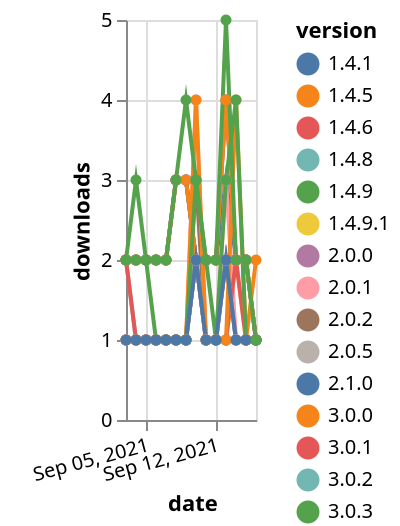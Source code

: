 {"$schema": "https://vega.github.io/schema/vega-lite/v5.json", "description": "A simple bar chart with embedded data.", "data": {"values": [{"date": "2021-09-03", "total": 356, "delta": 1, "version": "1.4.9.1"}, {"date": "2021-09-04", "total": 357, "delta": 1, "version": "1.4.9.1"}, {"date": "2021-09-05", "total": 358, "delta": 1, "version": "1.4.9.1"}, {"date": "2021-09-06", "total": 359, "delta": 1, "version": "1.4.9.1"}, {"date": "2021-09-07", "total": 360, "delta": 1, "version": "1.4.9.1"}, {"date": "2021-09-08", "total": 361, "delta": 1, "version": "1.4.9.1"}, {"date": "2021-09-09", "total": 362, "delta": 1, "version": "1.4.9.1"}, {"date": "2021-09-10", "total": 364, "delta": 2, "version": "1.4.9.1"}, {"date": "2021-09-11", "total": 365, "delta": 1, "version": "1.4.9.1"}, {"date": "2021-09-12", "total": 366, "delta": 1, "version": "1.4.9.1"}, {"date": "2021-09-13", "total": 367, "delta": 1, "version": "1.4.9.1"}, {"date": "2021-09-14", "total": 369, "delta": 2, "version": "1.4.9.1"}, {"date": "2021-09-15", "total": 370, "delta": 1, "version": "1.4.9.1"}, {"date": "2021-09-16", "total": 371, "delta": 1, "version": "1.4.9.1"}, {"date": "2021-09-03", "total": 341, "delta": 1, "version": "2.0.2"}, {"date": "2021-09-04", "total": 342, "delta": 1, "version": "2.0.2"}, {"date": "2021-09-05", "total": 343, "delta": 1, "version": "2.0.2"}, {"date": "2021-09-06", "total": 344, "delta": 1, "version": "2.0.2"}, {"date": "2021-09-07", "total": 345, "delta": 1, "version": "2.0.2"}, {"date": "2021-09-08", "total": 346, "delta": 1, "version": "2.0.2"}, {"date": "2021-09-09", "total": 347, "delta": 1, "version": "2.0.2"}, {"date": "2021-09-10", "total": 350, "delta": 3, "version": "2.0.2"}, {"date": "2021-09-11", "total": 351, "delta": 1, "version": "2.0.2"}, {"date": "2021-09-12", "total": 352, "delta": 1, "version": "2.0.2"}, {"date": "2021-09-13", "total": 353, "delta": 1, "version": "2.0.2"}, {"date": "2021-09-14", "total": 354, "delta": 1, "version": "2.0.2"}, {"date": "2021-09-15", "total": 355, "delta": 1, "version": "2.0.2"}, {"date": "2021-09-16", "total": 356, "delta": 1, "version": "2.0.2"}, {"date": "2021-09-03", "total": 65, "delta": 2, "version": "3.0.2"}, {"date": "2021-09-04", "total": 66, "delta": 1, "version": "3.0.2"}, {"date": "2021-09-05", "total": 67, "delta": 1, "version": "3.0.2"}, {"date": "2021-09-06", "total": 68, "delta": 1, "version": "3.0.2"}, {"date": "2021-09-07", "total": 69, "delta": 1, "version": "3.0.2"}, {"date": "2021-09-08", "total": 70, "delta": 1, "version": "3.0.2"}, {"date": "2021-09-09", "total": 71, "delta": 1, "version": "3.0.2"}, {"date": "2021-09-10", "total": 73, "delta": 2, "version": "3.0.2"}, {"date": "2021-09-11", "total": 74, "delta": 1, "version": "3.0.2"}, {"date": "2021-09-12", "total": 75, "delta": 1, "version": "3.0.2"}, {"date": "2021-09-13", "total": 77, "delta": 2, "version": "3.0.2"}, {"date": "2021-09-14", "total": 78, "delta": 1, "version": "3.0.2"}, {"date": "2021-09-15", "total": 79, "delta": 1, "version": "3.0.2"}, {"date": "2021-09-16", "total": 80, "delta": 1, "version": "3.0.2"}, {"date": "2021-09-03", "total": 2408, "delta": 2, "version": "1.4.8"}, {"date": "2021-09-04", "total": 2410, "delta": 2, "version": "1.4.8"}, {"date": "2021-09-05", "total": 2412, "delta": 2, "version": "1.4.8"}, {"date": "2021-09-06", "total": 2414, "delta": 2, "version": "1.4.8"}, {"date": "2021-09-07", "total": 2416, "delta": 2, "version": "1.4.8"}, {"date": "2021-09-08", "total": 2419, "delta": 3, "version": "1.4.8"}, {"date": "2021-09-09", "total": 2422, "delta": 3, "version": "1.4.8"}, {"date": "2021-09-10", "total": 2424, "delta": 2, "version": "1.4.8"}, {"date": "2021-09-11", "total": 2426, "delta": 2, "version": "1.4.8"}, {"date": "2021-09-12", "total": 2428, "delta": 2, "version": "1.4.8"}, {"date": "2021-09-13", "total": 2432, "delta": 4, "version": "1.4.8"}, {"date": "2021-09-14", "total": 2434, "delta": 2, "version": "1.4.8"}, {"date": "2021-09-15", "total": 2436, "delta": 2, "version": "1.4.8"}, {"date": "2021-09-16", "total": 2437, "delta": 1, "version": "1.4.8"}, {"date": "2021-09-03", "total": 2268, "delta": 2, "version": "1.4.6"}, {"date": "2021-09-04", "total": 2270, "delta": 2, "version": "1.4.6"}, {"date": "2021-09-05", "total": 2272, "delta": 2, "version": "1.4.6"}, {"date": "2021-09-06", "total": 2274, "delta": 2, "version": "1.4.6"}, {"date": "2021-09-07", "total": 2276, "delta": 2, "version": "1.4.6"}, {"date": "2021-09-08", "total": 2279, "delta": 3, "version": "1.4.6"}, {"date": "2021-09-09", "total": 2282, "delta": 3, "version": "1.4.6"}, {"date": "2021-09-10", "total": 2284, "delta": 2, "version": "1.4.6"}, {"date": "2021-09-11", "total": 2286, "delta": 2, "version": "1.4.6"}, {"date": "2021-09-12", "total": 2288, "delta": 2, "version": "1.4.6"}, {"date": "2021-09-13", "total": 2292, "delta": 4, "version": "1.4.6"}, {"date": "2021-09-14", "total": 2294, "delta": 2, "version": "1.4.6"}, {"date": "2021-09-15", "total": 2296, "delta": 2, "version": "1.4.6"}, {"date": "2021-09-16", "total": 2297, "delta": 1, "version": "1.4.6"}, {"date": "2021-09-03", "total": 2316, "delta": 2, "version": "1.4.1"}, {"date": "2021-09-04", "total": 2318, "delta": 2, "version": "1.4.1"}, {"date": "2021-09-05", "total": 2320, "delta": 2, "version": "1.4.1"}, {"date": "2021-09-06", "total": 2322, "delta": 2, "version": "1.4.1"}, {"date": "2021-09-07", "total": 2324, "delta": 2, "version": "1.4.1"}, {"date": "2021-09-08", "total": 2327, "delta": 3, "version": "1.4.1"}, {"date": "2021-09-09", "total": 2330, "delta": 3, "version": "1.4.1"}, {"date": "2021-09-10", "total": 2332, "delta": 2, "version": "1.4.1"}, {"date": "2021-09-11", "total": 2334, "delta": 2, "version": "1.4.1"}, {"date": "2021-09-12", "total": 2336, "delta": 2, "version": "1.4.1"}, {"date": "2021-09-13", "total": 2339, "delta": 3, "version": "1.4.1"}, {"date": "2021-09-14", "total": 2341, "delta": 2, "version": "1.4.1"}, {"date": "2021-09-15", "total": 2343, "delta": 2, "version": "1.4.1"}, {"date": "2021-09-16", "total": 2344, "delta": 1, "version": "1.4.1"}, {"date": "2021-09-03", "total": 415, "delta": 1, "version": "2.0.1"}, {"date": "2021-09-04", "total": 416, "delta": 1, "version": "2.0.1"}, {"date": "2021-09-05", "total": 417, "delta": 1, "version": "2.0.1"}, {"date": "2021-09-06", "total": 418, "delta": 1, "version": "2.0.1"}, {"date": "2021-09-07", "total": 419, "delta": 1, "version": "2.0.1"}, {"date": "2021-09-08", "total": 420, "delta": 1, "version": "2.0.1"}, {"date": "2021-09-09", "total": 421, "delta": 1, "version": "2.0.1"}, {"date": "2021-09-10", "total": 425, "delta": 4, "version": "2.0.1"}, {"date": "2021-09-11", "total": 426, "delta": 1, "version": "2.0.1"}, {"date": "2021-09-12", "total": 427, "delta": 1, "version": "2.0.1"}, {"date": "2021-09-13", "total": 430, "delta": 3, "version": "2.0.1"}, {"date": "2021-09-14", "total": 431, "delta": 1, "version": "2.0.1"}, {"date": "2021-09-15", "total": 432, "delta": 1, "version": "2.0.1"}, {"date": "2021-09-16", "total": 433, "delta": 1, "version": "2.0.1"}, {"date": "2021-09-03", "total": 255, "delta": 2, "version": "3.0.1"}, {"date": "2021-09-04", "total": 256, "delta": 1, "version": "3.0.1"}, {"date": "2021-09-05", "total": 257, "delta": 1, "version": "3.0.1"}, {"date": "2021-09-06", "total": 258, "delta": 1, "version": "3.0.1"}, {"date": "2021-09-07", "total": 259, "delta": 1, "version": "3.0.1"}, {"date": "2021-09-08", "total": 260, "delta": 1, "version": "3.0.1"}, {"date": "2021-09-09", "total": 261, "delta": 1, "version": "3.0.1"}, {"date": "2021-09-10", "total": 263, "delta": 2, "version": "3.0.1"}, {"date": "2021-09-11", "total": 264, "delta": 1, "version": "3.0.1"}, {"date": "2021-09-12", "total": 265, "delta": 1, "version": "3.0.1"}, {"date": "2021-09-13", "total": 266, "delta": 1, "version": "3.0.1"}, {"date": "2021-09-14", "total": 268, "delta": 2, "version": "3.0.1"}, {"date": "2021-09-15", "total": 269, "delta": 1, "version": "3.0.1"}, {"date": "2021-09-16", "total": 270, "delta": 1, "version": "3.0.1"}, {"date": "2021-09-03", "total": 368, "delta": 1, "version": "2.0.5"}, {"date": "2021-09-04", "total": 369, "delta": 1, "version": "2.0.5"}, {"date": "2021-09-05", "total": 370, "delta": 1, "version": "2.0.5"}, {"date": "2021-09-06", "total": 371, "delta": 1, "version": "2.0.5"}, {"date": "2021-09-07", "total": 372, "delta": 1, "version": "2.0.5"}, {"date": "2021-09-08", "total": 373, "delta": 1, "version": "2.0.5"}, {"date": "2021-09-09", "total": 374, "delta": 1, "version": "2.0.5"}, {"date": "2021-09-10", "total": 376, "delta": 2, "version": "2.0.5"}, {"date": "2021-09-11", "total": 377, "delta": 1, "version": "2.0.5"}, {"date": "2021-09-12", "total": 378, "delta": 1, "version": "2.0.5"}, {"date": "2021-09-13", "total": 380, "delta": 2, "version": "2.0.5"}, {"date": "2021-09-14", "total": 381, "delta": 1, "version": "2.0.5"}, {"date": "2021-09-15", "total": 382, "delta": 1, "version": "2.0.5"}, {"date": "2021-09-16", "total": 383, "delta": 1, "version": "2.0.5"}, {"date": "2021-09-03", "total": 278, "delta": 1, "version": "2.0.0"}, {"date": "2021-09-04", "total": 279, "delta": 1, "version": "2.0.0"}, {"date": "2021-09-05", "total": 280, "delta": 1, "version": "2.0.0"}, {"date": "2021-09-06", "total": 281, "delta": 1, "version": "2.0.0"}, {"date": "2021-09-07", "total": 282, "delta": 1, "version": "2.0.0"}, {"date": "2021-09-08", "total": 283, "delta": 1, "version": "2.0.0"}, {"date": "2021-09-09", "total": 284, "delta": 1, "version": "2.0.0"}, {"date": "2021-09-10", "total": 286, "delta": 2, "version": "2.0.0"}, {"date": "2021-09-11", "total": 287, "delta": 1, "version": "2.0.0"}, {"date": "2021-09-12", "total": 288, "delta": 1, "version": "2.0.0"}, {"date": "2021-09-13", "total": 290, "delta": 2, "version": "2.0.0"}, {"date": "2021-09-14", "total": 291, "delta": 1, "version": "2.0.0"}, {"date": "2021-09-15", "total": 292, "delta": 1, "version": "2.0.0"}, {"date": "2021-09-16", "total": 293, "delta": 1, "version": "2.0.0"}, {"date": "2021-09-03", "total": 2320, "delta": 2, "version": "1.4.5"}, {"date": "2021-09-04", "total": 2322, "delta": 2, "version": "1.4.5"}, {"date": "2021-09-05", "total": 2324, "delta": 2, "version": "1.4.5"}, {"date": "2021-09-06", "total": 2326, "delta": 2, "version": "1.4.5"}, {"date": "2021-09-07", "total": 2328, "delta": 2, "version": "1.4.5"}, {"date": "2021-09-08", "total": 2331, "delta": 3, "version": "1.4.5"}, {"date": "2021-09-09", "total": 2334, "delta": 3, "version": "1.4.5"}, {"date": "2021-09-10", "total": 2336, "delta": 2, "version": "1.4.5"}, {"date": "2021-09-11", "total": 2338, "delta": 2, "version": "1.4.5"}, {"date": "2021-09-12", "total": 2340, "delta": 2, "version": "1.4.5"}, {"date": "2021-09-13", "total": 2344, "delta": 4, "version": "1.4.5"}, {"date": "2021-09-14", "total": 2346, "delta": 2, "version": "1.4.5"}, {"date": "2021-09-15", "total": 2348, "delta": 2, "version": "1.4.5"}, {"date": "2021-09-16", "total": 2349, "delta": 1, "version": "1.4.5"}, {"date": "2021-09-03", "total": 492, "delta": 1, "version": "3.0.0"}, {"date": "2021-09-04", "total": 493, "delta": 1, "version": "3.0.0"}, {"date": "2021-09-05", "total": 494, "delta": 1, "version": "3.0.0"}, {"date": "2021-09-06", "total": 495, "delta": 1, "version": "3.0.0"}, {"date": "2021-09-07", "total": 496, "delta": 1, "version": "3.0.0"}, {"date": "2021-09-08", "total": 497, "delta": 1, "version": "3.0.0"}, {"date": "2021-09-09", "total": 498, "delta": 1, "version": "3.0.0"}, {"date": "2021-09-10", "total": 502, "delta": 4, "version": "3.0.0"}, {"date": "2021-09-11", "total": 503, "delta": 1, "version": "3.0.0"}, {"date": "2021-09-12", "total": 504, "delta": 1, "version": "3.0.0"}, {"date": "2021-09-13", "total": 505, "delta": 1, "version": "3.0.0"}, {"date": "2021-09-14", "total": 509, "delta": 4, "version": "3.0.0"}, {"date": "2021-09-15", "total": 510, "delta": 1, "version": "3.0.0"}, {"date": "2021-09-16", "total": 512, "delta": 2, "version": "3.0.0"}, {"date": "2021-09-03", "total": 58, "delta": 2, "version": "3.0.3"}, {"date": "2021-09-04", "total": 61, "delta": 3, "version": "3.0.3"}, {"date": "2021-09-05", "total": 63, "delta": 2, "version": "3.0.3"}, {"date": "2021-09-06", "total": 64, "delta": 1, "version": "3.0.3"}, {"date": "2021-09-07", "total": 65, "delta": 1, "version": "3.0.3"}, {"date": "2021-09-08", "total": 66, "delta": 1, "version": "3.0.3"}, {"date": "2021-09-09", "total": 67, "delta": 1, "version": "3.0.3"}, {"date": "2021-09-10", "total": 70, "delta": 3, "version": "3.0.3"}, {"date": "2021-09-11", "total": 72, "delta": 2, "version": "3.0.3"}, {"date": "2021-09-12", "total": 73, "delta": 1, "version": "3.0.3"}, {"date": "2021-09-13", "total": 76, "delta": 3, "version": "3.0.3"}, {"date": "2021-09-14", "total": 80, "delta": 4, "version": "3.0.3"}, {"date": "2021-09-15", "total": 81, "delta": 1, "version": "3.0.3"}, {"date": "2021-09-16", "total": 82, "delta": 1, "version": "3.0.3"}, {"date": "2021-09-03", "total": 220, "delta": 1, "version": "2.1.0"}, {"date": "2021-09-04", "total": 221, "delta": 1, "version": "2.1.0"}, {"date": "2021-09-05", "total": 222, "delta": 1, "version": "2.1.0"}, {"date": "2021-09-06", "total": 223, "delta": 1, "version": "2.1.0"}, {"date": "2021-09-07", "total": 224, "delta": 1, "version": "2.1.0"}, {"date": "2021-09-08", "total": 225, "delta": 1, "version": "2.1.0"}, {"date": "2021-09-09", "total": 226, "delta": 1, "version": "2.1.0"}, {"date": "2021-09-10", "total": 228, "delta": 2, "version": "2.1.0"}, {"date": "2021-09-11", "total": 229, "delta": 1, "version": "2.1.0"}, {"date": "2021-09-12", "total": 230, "delta": 1, "version": "2.1.0"}, {"date": "2021-09-13", "total": 232, "delta": 2, "version": "2.1.0"}, {"date": "2021-09-14", "total": 233, "delta": 1, "version": "2.1.0"}, {"date": "2021-09-15", "total": 234, "delta": 1, "version": "2.1.0"}, {"date": "2021-09-16", "total": 235, "delta": 1, "version": "2.1.0"}, {"date": "2021-09-03", "total": 2501, "delta": 2, "version": "1.4.9"}, {"date": "2021-09-04", "total": 2503, "delta": 2, "version": "1.4.9"}, {"date": "2021-09-05", "total": 2505, "delta": 2, "version": "1.4.9"}, {"date": "2021-09-06", "total": 2507, "delta": 2, "version": "1.4.9"}, {"date": "2021-09-07", "total": 2509, "delta": 2, "version": "1.4.9"}, {"date": "2021-09-08", "total": 2512, "delta": 3, "version": "1.4.9"}, {"date": "2021-09-09", "total": 2516, "delta": 4, "version": "1.4.9"}, {"date": "2021-09-10", "total": 2519, "delta": 3, "version": "1.4.9"}, {"date": "2021-09-11", "total": 2521, "delta": 2, "version": "1.4.9"}, {"date": "2021-09-12", "total": 2523, "delta": 2, "version": "1.4.9"}, {"date": "2021-09-13", "total": 2528, "delta": 5, "version": "1.4.9"}, {"date": "2021-09-14", "total": 2530, "delta": 2, "version": "1.4.9"}, {"date": "2021-09-15", "total": 2532, "delta": 2, "version": "1.4.9"}, {"date": "2021-09-16", "total": 2533, "delta": 1, "version": "1.4.9"}]}, "width": "container", "mark": {"type": "line", "point": {"filled": true}}, "encoding": {"x": {"field": "date", "type": "temporal", "timeUnit": "yearmonthdate", "title": "date", "axis": {"labelAngle": -15}}, "y": {"field": "delta", "type": "quantitative", "title": "downloads"}, "color": {"field": "version", "type": "nominal"}, "tooltip": {"field": "delta"}}}
